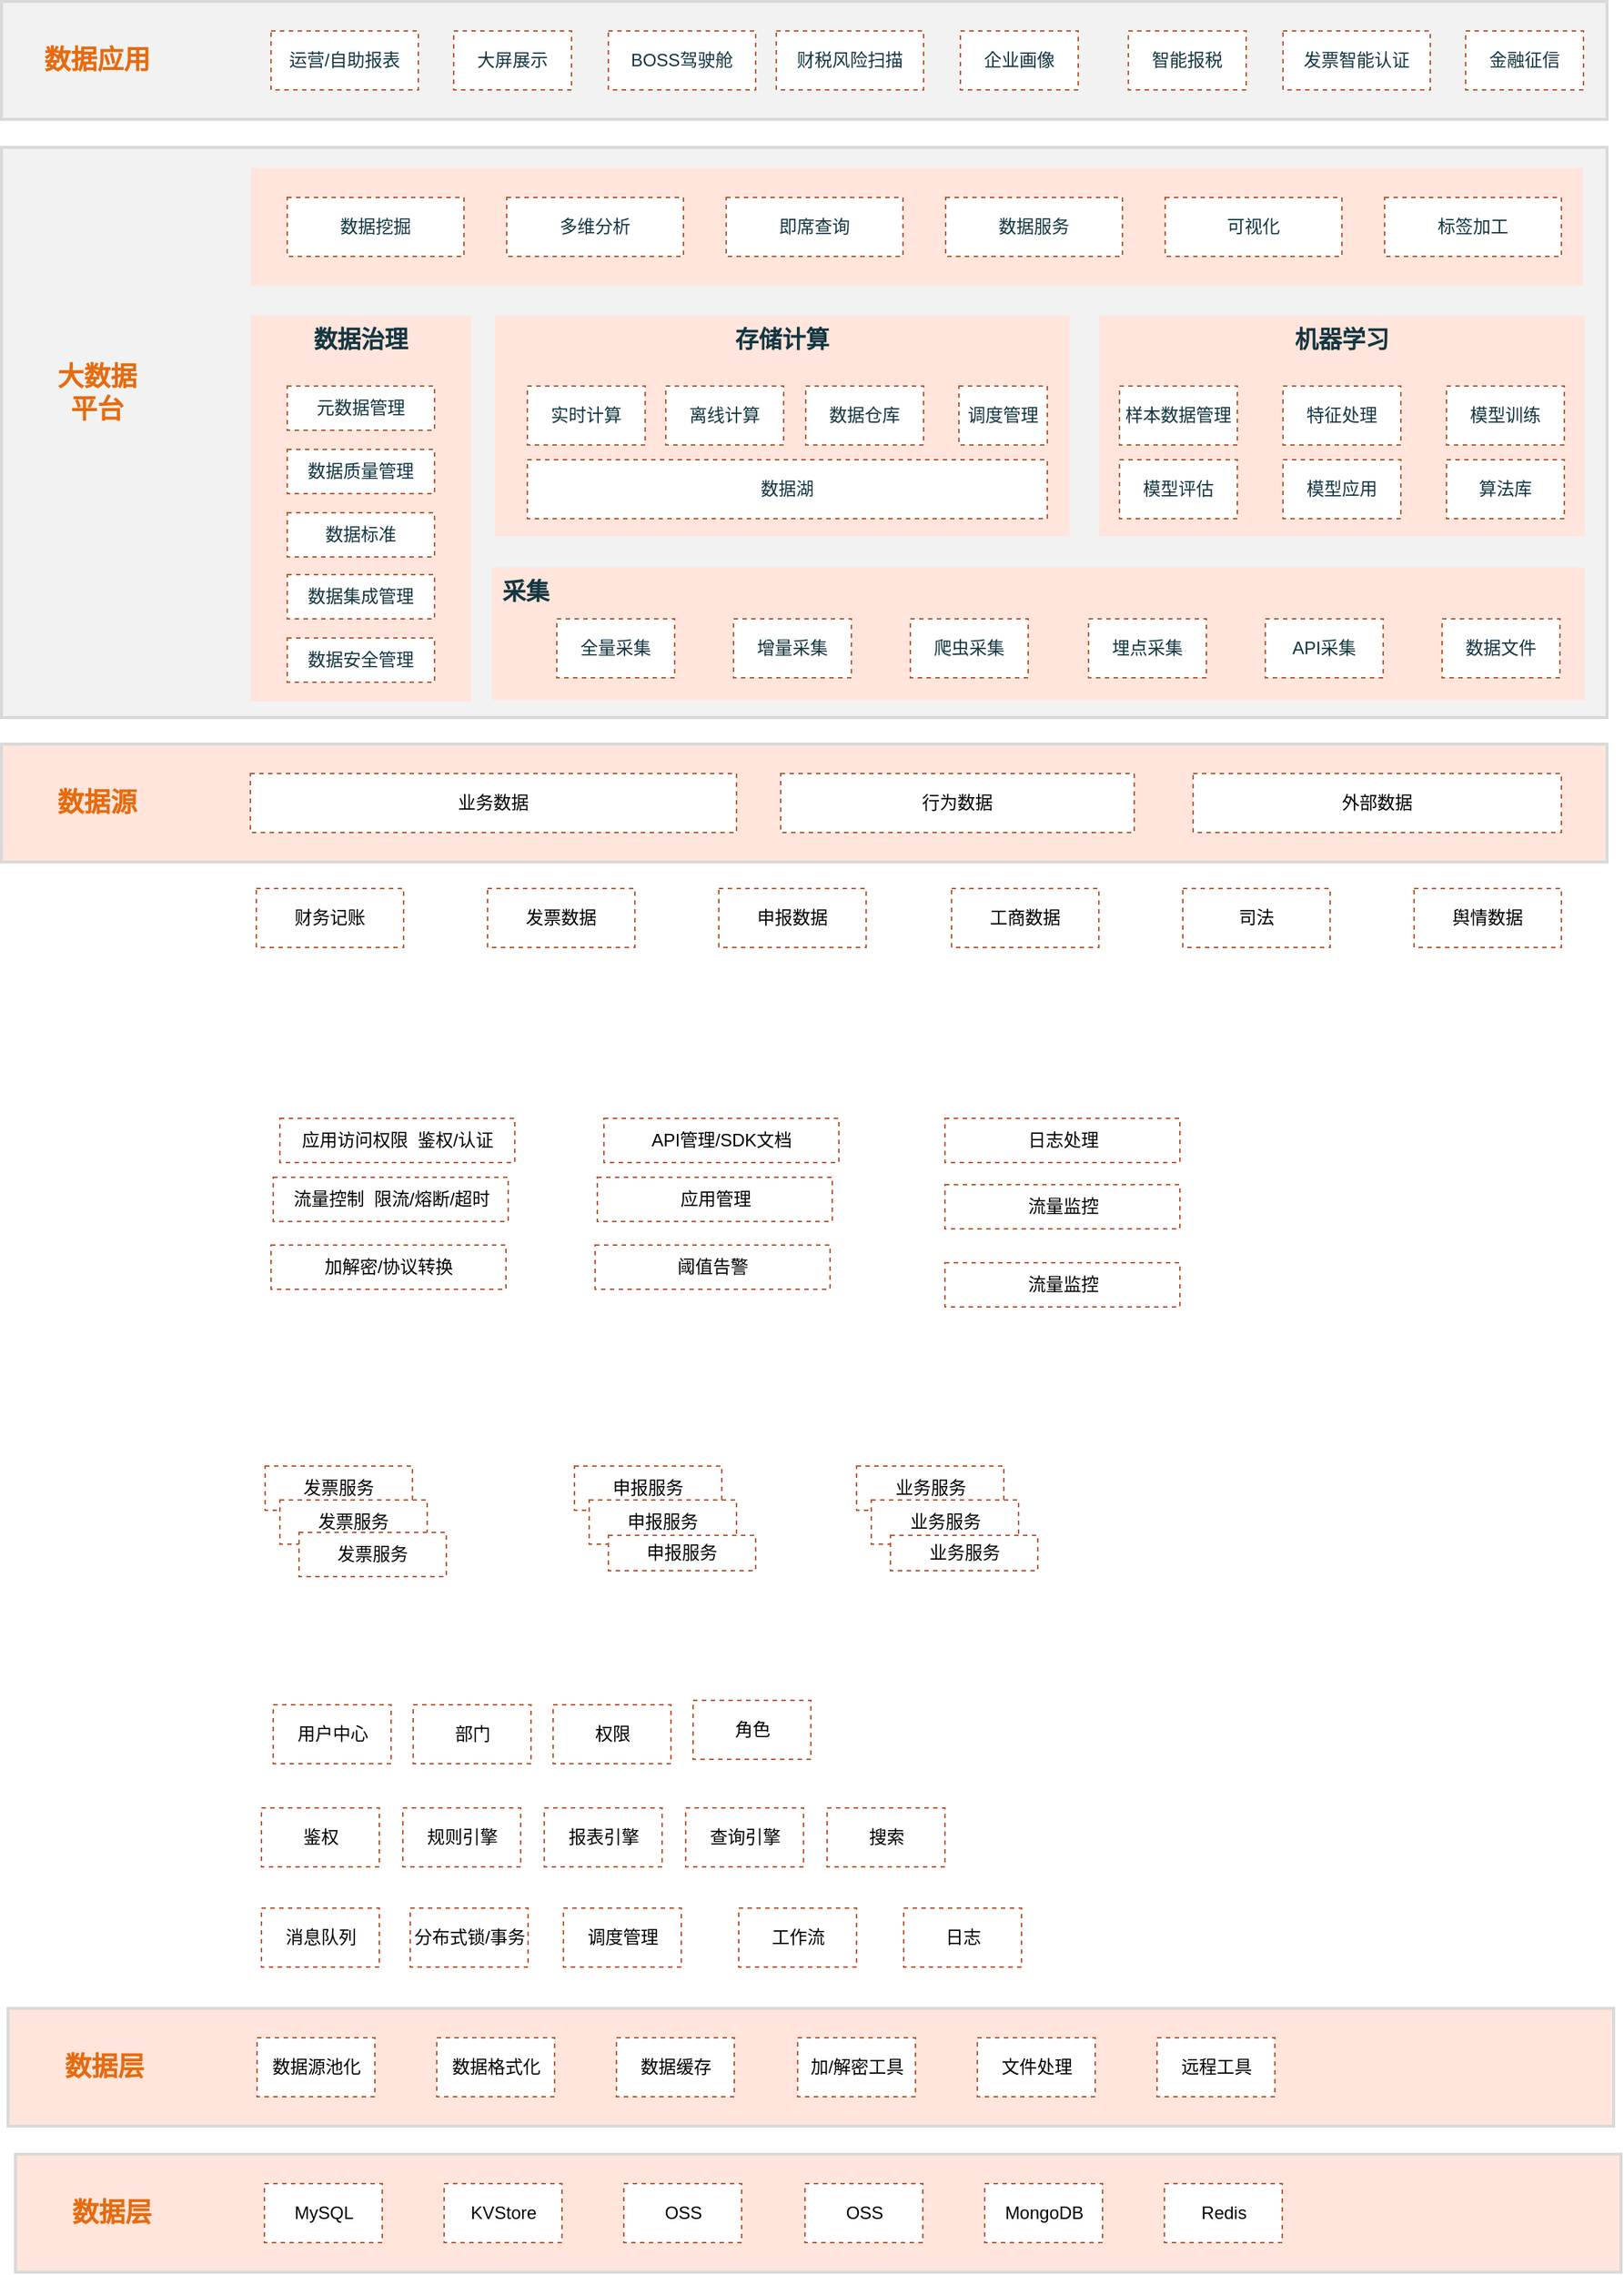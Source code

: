 <mxfile version="16.2.2" type="github">
  <diagram id="H7_tCYUHHZJKz_Q6d8IM" name="第 1 页">
    <mxGraphModel dx="1329" dy="681" grid="0" gridSize="10" guides="1" tooltips="1" connect="1" arrows="1" fold="1" page="0" pageScale="1" pageWidth="827" pageHeight="1169" background="none" math="0" shadow="0">
      <root>
        <mxCell id="0" />
        <mxCell id="1" parent="0" />
        <mxCell id="ndFSLWlLieNPHFFfm7gC-62" value="" style="whiteSpace=wrap;html=1;fontSize=18;fontStyle=1;strokeWidth=2;fillColor=#F2F2F2;strokeColor=#D9D9D9;" vertex="1" parent="1">
          <mxGeometry x="71" y="286" width="1090" height="80" as="geometry" />
        </mxCell>
        <mxCell id="ndFSLWlLieNPHFFfm7gC-60" value="" style="whiteSpace=wrap;html=1;fontSize=18;fontStyle=1;strokeWidth=2;fillColor=#F2F2F2;strokeColor=#D9D9D9;" vertex="1" parent="1">
          <mxGeometry x="71" y="385" width="1090" height="387" as="geometry" />
        </mxCell>
        <mxCell id="ndFSLWlLieNPHFFfm7gC-61" value="" style="whiteSpace=wrap;html=1;align=center;verticalAlign=top;fontSize=16;fontStyle=1;fillColor=#FFE5DB;strokeColor=none;fontColor=#143642;" vertex="1" parent="1">
          <mxGeometry x="240" y="399" width="905" height="80" as="geometry" />
        </mxCell>
        <mxCell id="ndFSLWlLieNPHFFfm7gC-51" value="" style="whiteSpace=wrap;html=1;fillColor=#FFE5DB;strokeColor=#D9D9D9;fontSize=18;fontStyle=1;fontColor=#143642;strokeWidth=2;" vertex="1" parent="1">
          <mxGeometry x="71" y="790" width="1090" height="80" as="geometry" />
        </mxCell>
        <mxCell id="ndFSLWlLieNPHFFfm7gC-1" value="数据源" style="whiteSpace=wrap;html=1;fillColor=none;strokeColor=none;fontSize=18;fontStyle=1;fontColor=#E66B0F;" vertex="1" parent="1">
          <mxGeometry x="76" y="810" width="120" height="40" as="geometry" />
        </mxCell>
        <mxCell id="ndFSLWlLieNPHFFfm7gC-3" value="业务数据" style="whiteSpace=wrap;html=1;strokeColor=#BB5933;dashed=1;" vertex="1" parent="1">
          <mxGeometry x="240" y="810" width="330" height="40" as="geometry" />
        </mxCell>
        <mxCell id="ndFSLWlLieNPHFFfm7gC-4" value="行为数据" style="whiteSpace=wrap;html=1;strokeColor=#BB5933;dashed=1;" vertex="1" parent="1">
          <mxGeometry x="600" y="810" width="240" height="40" as="geometry" />
        </mxCell>
        <mxCell id="ndFSLWlLieNPHFFfm7gC-5" value="外部数据" style="whiteSpace=wrap;html=1;strokeColor=#BB5933;dashed=1;" vertex="1" parent="1">
          <mxGeometry x="880" y="810" width="250" height="40" as="geometry" />
        </mxCell>
        <mxCell id="ndFSLWlLieNPHFFfm7gC-6" value="&lt;b&gt;&lt;font style=&quot;font-size: 16px&quot;&gt;采集&lt;/font&gt;&lt;/b&gt;" style="whiteSpace=wrap;html=1;align=left;verticalAlign=top;spacingLeft=5;spacingBottom=0;spacingRight=0;spacingTop=0;fillColor=#FFE5DB;strokeColor=none;fontColor=#143642;" vertex="1" parent="1">
          <mxGeometry x="404" y="670" width="742" height="90" as="geometry" />
        </mxCell>
        <mxCell id="ndFSLWlLieNPHFFfm7gC-7" value="全量采集" style="whiteSpace=wrap;html=1;fillColor=#FFFFFF;strokeColor=#BB5933;fontColor=#143642;dashed=1;" vertex="1" parent="1">
          <mxGeometry x="448" y="705" width="80" height="40" as="geometry" />
        </mxCell>
        <mxCell id="ndFSLWlLieNPHFFfm7gC-8" value="增量采集" style="whiteSpace=wrap;html=1;fillColor=#FFFFFF;strokeColor=#BB5933;fontColor=#143642;dashed=1;" vertex="1" parent="1">
          <mxGeometry x="568" y="705" width="80" height="40" as="geometry" />
        </mxCell>
        <mxCell id="ndFSLWlLieNPHFFfm7gC-9" value="爬虫采集" style="whiteSpace=wrap;html=1;fillColor=#FFFFFF;strokeColor=#BB5933;fontColor=#143642;dashed=1;" vertex="1" parent="1">
          <mxGeometry x="688" y="705" width="80" height="40" as="geometry" />
        </mxCell>
        <mxCell id="ndFSLWlLieNPHFFfm7gC-11" value="埋点采集" style="whiteSpace=wrap;html=1;fillColor=#FFFFFF;strokeColor=#BB5933;fontColor=#143642;dashed=1;" vertex="1" parent="1">
          <mxGeometry x="809" y="705" width="80" height="40" as="geometry" />
        </mxCell>
        <mxCell id="ndFSLWlLieNPHFFfm7gC-12" value="存储计算" style="whiteSpace=wrap;html=1;verticalAlign=top;fontSize=16;align=center;fontStyle=1;fillColor=#FFE5DB;strokeColor=none;fontColor=#143642;" vertex="1" parent="1">
          <mxGeometry x="406" y="499" width="390" height="150" as="geometry" />
        </mxCell>
        <mxCell id="ndFSLWlLieNPHFFfm7gC-13" value="实时计算" style="whiteSpace=wrap;html=1;fillColor=#FFFFFF;strokeColor=#BB5933;fontColor=#143642;dashed=1;" vertex="1" parent="1">
          <mxGeometry x="428" y="547" width="80" height="40" as="geometry" />
        </mxCell>
        <mxCell id="ndFSLWlLieNPHFFfm7gC-14" value="离线计算" style="whiteSpace=wrap;html=1;fillColor=#FFFFFF;strokeColor=#BB5933;fontColor=#143642;dashed=1;" vertex="1" parent="1">
          <mxGeometry x="522" y="547" width="80" height="40" as="geometry" />
        </mxCell>
        <mxCell id="ndFSLWlLieNPHFFfm7gC-15" value="数据仓库" style="whiteSpace=wrap;html=1;fillColor=#FFFFFF;strokeColor=#BB5933;fontColor=#143642;dashed=1;" vertex="1" parent="1">
          <mxGeometry x="617" y="547" width="80" height="40" as="geometry" />
        </mxCell>
        <mxCell id="ndFSLWlLieNPHFFfm7gC-16" value="调度管理" style="whiteSpace=wrap;html=1;fillColor=#FFFFFF;strokeColor=#BB5933;fontColor=#143642;dashed=1;" vertex="1" parent="1">
          <mxGeometry x="721" y="547" width="60" height="40" as="geometry" />
        </mxCell>
        <mxCell id="ndFSLWlLieNPHFFfm7gC-17" value="数据湖" style="whiteSpace=wrap;html=1;fillColor=#FFFFFF;strokeColor=#BB5933;fontColor=#143642;dashed=1;" vertex="1" parent="1">
          <mxGeometry x="428" y="597" width="353" height="40" as="geometry" />
        </mxCell>
        <mxCell id="ndFSLWlLieNPHFFfm7gC-18" value="机器学习" style="whiteSpace=wrap;html=1;verticalAlign=top;fontSize=16;fontStyle=1;fillColor=#FFE5DB;strokeColor=none;fontColor=#143642;" vertex="1" parent="1">
          <mxGeometry x="816" y="499" width="330" height="150" as="geometry" />
        </mxCell>
        <mxCell id="ndFSLWlLieNPHFFfm7gC-19" value="即席查询" style="whiteSpace=wrap;html=1;fillColor=#FFFFFF;strokeColor=#BB5933;fontColor=#143642;dashed=1;" vertex="1" parent="1">
          <mxGeometry x="563" y="419" width="120" height="40" as="geometry" />
        </mxCell>
        <mxCell id="ndFSLWlLieNPHFFfm7gC-20" value="多维分析" style="whiteSpace=wrap;html=1;fillColor=#FFFFFF;strokeColor=#BB5933;fontColor=#143642;dashed=1;" vertex="1" parent="1">
          <mxGeometry x="414" y="419" width="120" height="40" as="geometry" />
        </mxCell>
        <mxCell id="ndFSLWlLieNPHFFfm7gC-21" value="数据服务" style="whiteSpace=wrap;html=1;fillColor=#FFFFFF;strokeColor=#BB5933;fontColor=#143642;dashed=1;" vertex="1" parent="1">
          <mxGeometry x="712" y="419" width="120" height="40" as="geometry" />
        </mxCell>
        <mxCell id="ndFSLWlLieNPHFFfm7gC-22" value="算法库" style="whiteSpace=wrap;html=1;fillColor=#FFFFFF;strokeColor=#BB5933;fontColor=#143642;dashed=1;" vertex="1" parent="1">
          <mxGeometry x="1052" y="597" width="80" height="40" as="geometry" />
        </mxCell>
        <mxCell id="ndFSLWlLieNPHFFfm7gC-23" value="模型训练" style="whiteSpace=wrap;html=1;fillColor=#FFFFFF;strokeColor=#BB5933;fontColor=#143642;dashed=1;" vertex="1" parent="1">
          <mxGeometry x="1052" y="547" width="80" height="40" as="geometry" />
        </mxCell>
        <mxCell id="ndFSLWlLieNPHFFfm7gC-24" value="模型应用" style="whiteSpace=wrap;html=1;fillColor=#FFFFFF;strokeColor=#BB5933;fontColor=#143642;dashed=1;" vertex="1" parent="1">
          <mxGeometry x="941" y="597" width="80" height="40" as="geometry" />
        </mxCell>
        <mxCell id="ndFSLWlLieNPHFFfm7gC-25" value="模型评估" style="whiteSpace=wrap;html=1;fillColor=#FFFFFF;strokeColor=#BB5933;fontColor=#143642;dashed=1;" vertex="1" parent="1">
          <mxGeometry x="830" y="597" width="80" height="40" as="geometry" />
        </mxCell>
        <mxCell id="ndFSLWlLieNPHFFfm7gC-28" value="样本数据管理" style="whiteSpace=wrap;html=1;fillColor=#FFFFFF;strokeColor=#BB5933;fontColor=#143642;dashed=1;" vertex="1" parent="1">
          <mxGeometry x="830" y="547" width="80" height="40" as="geometry" />
        </mxCell>
        <mxCell id="ndFSLWlLieNPHFFfm7gC-29" value="特征处理" style="whiteSpace=wrap;html=1;fillColor=#FFFFFF;strokeColor=#BB5933;fontColor=#143642;dashed=1;" vertex="1" parent="1">
          <mxGeometry x="941" y="547" width="80" height="40" as="geometry" />
        </mxCell>
        <mxCell id="ndFSLWlLieNPHFFfm7gC-31" value="数据治理" style="whiteSpace=wrap;html=1;align=center;verticalAlign=top;fontSize=16;fontStyle=1;fillColor=#FFE5DB;strokeColor=none;fontColor=#143642;" vertex="1" parent="1">
          <mxGeometry x="240" y="499" width="150" height="262" as="geometry" />
        </mxCell>
        <mxCell id="ndFSLWlLieNPHFFfm7gC-32" value="元数据管理" style="whiteSpace=wrap;html=1;fillColor=#FFFFFF;strokeColor=#BB5933;fontColor=#143642;dashed=1;" vertex="1" parent="1">
          <mxGeometry x="265" y="547" width="100" height="30" as="geometry" />
        </mxCell>
        <mxCell id="ndFSLWlLieNPHFFfm7gC-33" value="数据质量管理" style="whiteSpace=wrap;html=1;fillColor=#FFFFFF;strokeColor=#BB5933;fontColor=#143642;dashed=1;" vertex="1" parent="1">
          <mxGeometry x="265" y="590" width="100" height="30" as="geometry" />
        </mxCell>
        <mxCell id="ndFSLWlLieNPHFFfm7gC-34" value="数据标准" style="whiteSpace=wrap;html=1;fillColor=#FFFFFF;strokeColor=#BB5933;fontColor=#143642;dashed=1;" vertex="1" parent="1">
          <mxGeometry x="265" y="633" width="100" height="30" as="geometry" />
        </mxCell>
        <mxCell id="ndFSLWlLieNPHFFfm7gC-35" value="数据安全管理" style="whiteSpace=wrap;html=1;fillColor=#FFFFFF;strokeColor=#BB5933;fontColor=#143642;dashed=1;" vertex="1" parent="1">
          <mxGeometry x="265" y="718" width="100" height="30" as="geometry" />
        </mxCell>
        <mxCell id="ndFSLWlLieNPHFFfm7gC-36" value="可视化" style="whiteSpace=wrap;html=1;fillColor=#FFFFFF;strokeColor=#BB5933;fontColor=#143642;dashed=1;" vertex="1" parent="1">
          <mxGeometry x="861" y="419" width="120" height="40" as="geometry" />
        </mxCell>
        <mxCell id="ndFSLWlLieNPHFFfm7gC-37" value="运营/自助报表" style="whiteSpace=wrap;html=1;fillColor=#FFFFFF;strokeColor=#BB5933;fontColor=#143642;dashed=1;" vertex="1" parent="1">
          <mxGeometry x="254" y="306" width="100" height="40" as="geometry" />
        </mxCell>
        <mxCell id="ndFSLWlLieNPHFFfm7gC-38" value="标签加工" style="whiteSpace=wrap;html=1;fillColor=#FFFFFF;strokeColor=#BB5933;fontColor=#143642;dashed=1;" vertex="1" parent="1">
          <mxGeometry x="1010" y="419" width="120" height="40" as="geometry" />
        </mxCell>
        <mxCell id="ndFSLWlLieNPHFFfm7gC-40" value="BOSS驾驶舱" style="whiteSpace=wrap;html=1;fillColor=#FFFFFF;strokeColor=#BB5933;fontColor=#143642;dashed=1;" vertex="1" parent="1">
          <mxGeometry x="483" y="306" width="100" height="40" as="geometry" />
        </mxCell>
        <mxCell id="ndFSLWlLieNPHFFfm7gC-41" value="大屏展示" style="whiteSpace=wrap;html=1;fillColor=#FFFFFF;strokeColor=#BB5933;fontColor=#143642;dashed=1;" vertex="1" parent="1">
          <mxGeometry x="378" y="306" width="80" height="40" as="geometry" />
        </mxCell>
        <mxCell id="ndFSLWlLieNPHFFfm7gC-42" value="财税风险扫描" style="whiteSpace=wrap;html=1;fillColor=#FFFFFF;strokeColor=#BB5933;fontColor=#143642;dashed=1;" vertex="1" parent="1">
          <mxGeometry x="597" y="306" width="100" height="40" as="geometry" />
        </mxCell>
        <mxCell id="ndFSLWlLieNPHFFfm7gC-43" value="企业画像" style="whiteSpace=wrap;html=1;fillColor=#FFFFFF;strokeColor=#BB5933;fontColor=#143642;dashed=1;" vertex="1" parent="1">
          <mxGeometry x="722" y="306" width="80" height="40" as="geometry" />
        </mxCell>
        <mxCell id="ndFSLWlLieNPHFFfm7gC-44" value="智能报税" style="whiteSpace=wrap;html=1;fillColor=#FFFFFF;strokeColor=#BB5933;fontColor=#143642;dashed=1;" vertex="1" parent="1">
          <mxGeometry x="836" y="306" width="80" height="40" as="geometry" />
        </mxCell>
        <mxCell id="ndFSLWlLieNPHFFfm7gC-45" value="数据挖掘" style="whiteSpace=wrap;html=1;fillColor=#FFFFFF;strokeColor=#BB5933;fontColor=#143642;dashed=1;" vertex="1" parent="1">
          <mxGeometry x="265" y="419" width="120" height="40" as="geometry" />
        </mxCell>
        <mxCell id="ndFSLWlLieNPHFFfm7gC-46" value="API采集" style="whiteSpace=wrap;html=1;fillColor=#FFFFFF;strokeColor=#BB5933;fontColor=#143642;dashed=1;" vertex="1" parent="1">
          <mxGeometry x="929" y="705" width="80" height="40" as="geometry" />
        </mxCell>
        <mxCell id="ndFSLWlLieNPHFFfm7gC-47" value="数据文件" style="whiteSpace=wrap;html=1;fillColor=#FFFFFF;strokeColor=#BB5933;fontColor=#143642;dashed=1;" vertex="1" parent="1">
          <mxGeometry x="1049" y="705" width="80" height="40" as="geometry" />
        </mxCell>
        <mxCell id="ndFSLWlLieNPHFFfm7gC-48" value="数据集成管理" style="whiteSpace=wrap;html=1;fillColor=#FFFFFF;strokeColor=#BB5933;fontColor=#143642;dashed=1;" vertex="1" parent="1">
          <mxGeometry x="265" y="675" width="100" height="30" as="geometry" />
        </mxCell>
        <mxCell id="ndFSLWlLieNPHFFfm7gC-49" value="数据应用" style="whiteSpace=wrap;html=1;fillColor=none;strokeColor=none;fontStyle=1;fontSize=18;fontColor=#E66B0F;" vertex="1" parent="1">
          <mxGeometry x="76" y="306" width="120" height="40" as="geometry" />
        </mxCell>
        <mxCell id="ndFSLWlLieNPHFFfm7gC-50" value="大数据&lt;br&gt;平台" style="whiteSpace=wrap;html=1;fontSize=18;fontStyle=1;strokeColor=none;fillColor=none;fontColor=#E66B0F;" vertex="1" parent="1">
          <mxGeometry x="76" y="532" width="120" height="40" as="geometry" />
        </mxCell>
        <mxCell id="ndFSLWlLieNPHFFfm7gC-63" value="发票智能认证" style="whiteSpace=wrap;html=1;fillColor=#FFFFFF;strokeColor=#BB5933;fontColor=#143642;dashed=1;" vertex="1" parent="1">
          <mxGeometry x="941" y="306" width="100" height="40" as="geometry" />
        </mxCell>
        <mxCell id="ndFSLWlLieNPHFFfm7gC-64" value="金融征信" style="whiteSpace=wrap;html=1;fillColor=#FFFFFF;strokeColor=#BB5933;fontColor=#143642;dashed=1;" vertex="1" parent="1">
          <mxGeometry x="1065" y="306" width="80" height="40" as="geometry" />
        </mxCell>
        <mxCell id="ndFSLWlLieNPHFFfm7gC-69" value="财务记账" style="whiteSpace=wrap;html=1;strokeColor=#BB5933;dashed=1;" vertex="1" parent="1">
          <mxGeometry x="244" y="888" width="100" height="40" as="geometry" />
        </mxCell>
        <mxCell id="ndFSLWlLieNPHFFfm7gC-70" value="发票数据" style="whiteSpace=wrap;html=1;strokeColor=#BB5933;dashed=1;" vertex="1" parent="1">
          <mxGeometry x="401" y="888" width="100" height="40" as="geometry" />
        </mxCell>
        <mxCell id="ndFSLWlLieNPHFFfm7gC-71" value="申报数据" style="whiteSpace=wrap;html=1;strokeColor=#BB5933;dashed=1;" vertex="1" parent="1">
          <mxGeometry x="558" y="888" width="100" height="40" as="geometry" />
        </mxCell>
        <mxCell id="ndFSLWlLieNPHFFfm7gC-72" value="工商数据" style="whiteSpace=wrap;html=1;strokeColor=#BB5933;dashed=1;" vertex="1" parent="1">
          <mxGeometry x="716" y="888" width="100" height="40" as="geometry" />
        </mxCell>
        <mxCell id="ndFSLWlLieNPHFFfm7gC-73" value="司法" style="whiteSpace=wrap;html=1;strokeColor=#BB5933;dashed=1;" vertex="1" parent="1">
          <mxGeometry x="873" y="888" width="100" height="40" as="geometry" />
        </mxCell>
        <mxCell id="ndFSLWlLieNPHFFfm7gC-74" value="舆情数据" style="whiteSpace=wrap;html=1;strokeColor=#BB5933;dashed=1;" vertex="1" parent="1">
          <mxGeometry x="1030" y="888" width="100" height="40" as="geometry" />
        </mxCell>
        <mxCell id="ndFSLWlLieNPHFFfm7gC-75" value="" style="whiteSpace=wrap;html=1;fillColor=#FFE5DB;strokeColor=#D9D9D9;fontSize=18;fontStyle=1;fontColor=#143642;strokeWidth=2;" vertex="1" parent="1">
          <mxGeometry x="80.5" y="1747" width="1090" height="80" as="geometry" />
        </mxCell>
        <mxCell id="ndFSLWlLieNPHFFfm7gC-76" value="数据层" style="whiteSpace=wrap;html=1;fillColor=none;strokeColor=none;fontSize=18;fontStyle=1;fontColor=#E66B0F;" vertex="1" parent="1">
          <mxGeometry x="85.5" y="1767" width="120" height="40" as="geometry" />
        </mxCell>
        <mxCell id="ndFSLWlLieNPHFFfm7gC-77" value="MySQL" style="whiteSpace=wrap;html=1;strokeColor=#BB5933;dashed=1;" vertex="1" parent="1">
          <mxGeometry x="249.5" y="1767" width="80" height="40" as="geometry" />
        </mxCell>
        <mxCell id="ndFSLWlLieNPHFFfm7gC-78" value="KVStore" style="whiteSpace=wrap;html=1;strokeColor=#BB5933;dashed=1;" vertex="1" parent="1">
          <mxGeometry x="371.5" y="1767" width="80" height="40" as="geometry" />
        </mxCell>
        <mxCell id="ndFSLWlLieNPHFFfm7gC-79" value="OSS" style="whiteSpace=wrap;html=1;strokeColor=#BB5933;dashed=1;" vertex="1" parent="1">
          <mxGeometry x="493.5" y="1767" width="80" height="40" as="geometry" />
        </mxCell>
        <mxCell id="ndFSLWlLieNPHFFfm7gC-80" value="OSS" style="whiteSpace=wrap;html=1;strokeColor=#BB5933;dashed=1;" vertex="1" parent="1">
          <mxGeometry x="616.5" y="1767" width="80" height="40" as="geometry" />
        </mxCell>
        <mxCell id="ndFSLWlLieNPHFFfm7gC-81" value="MongoDB" style="whiteSpace=wrap;html=1;strokeColor=#BB5933;dashed=1;" vertex="1" parent="1">
          <mxGeometry x="738.5" y="1767" width="80" height="40" as="geometry" />
        </mxCell>
        <mxCell id="ndFSLWlLieNPHFFfm7gC-82" value="Redis" style="whiteSpace=wrap;html=1;strokeColor=#BB5933;dashed=1;" vertex="1" parent="1">
          <mxGeometry x="860.5" y="1767" width="80" height="40" as="geometry" />
        </mxCell>
        <mxCell id="ndFSLWlLieNPHFFfm7gC-84" value="" style="whiteSpace=wrap;html=1;fillColor=#FFE5DB;strokeColor=#D9D9D9;fontSize=18;fontStyle=1;fontColor=#143642;strokeWidth=2;" vertex="1" parent="1">
          <mxGeometry x="75.5" y="1648" width="1090" height="80" as="geometry" />
        </mxCell>
        <mxCell id="ndFSLWlLieNPHFFfm7gC-85" value="数据层" style="whiteSpace=wrap;html=1;fillColor=none;strokeColor=none;fontSize=18;fontStyle=1;fontColor=#E66B0F;" vertex="1" parent="1">
          <mxGeometry x="80.5" y="1668" width="120" height="40" as="geometry" />
        </mxCell>
        <mxCell id="ndFSLWlLieNPHFFfm7gC-86" value="数据源池化" style="whiteSpace=wrap;html=1;strokeColor=#BB5933;dashed=1;" vertex="1" parent="1">
          <mxGeometry x="244.5" y="1668" width="80" height="40" as="geometry" />
        </mxCell>
        <mxCell id="ndFSLWlLieNPHFFfm7gC-87" value="数据格式化" style="whiteSpace=wrap;html=1;strokeColor=#BB5933;dashed=1;" vertex="1" parent="1">
          <mxGeometry x="366.5" y="1668" width="80" height="40" as="geometry" />
        </mxCell>
        <mxCell id="ndFSLWlLieNPHFFfm7gC-88" value="数据缓存" style="whiteSpace=wrap;html=1;strokeColor=#BB5933;dashed=1;" vertex="1" parent="1">
          <mxGeometry x="488.5" y="1668" width="80" height="40" as="geometry" />
        </mxCell>
        <mxCell id="ndFSLWlLieNPHFFfm7gC-89" value="加/解密工具" style="whiteSpace=wrap;html=1;strokeColor=#BB5933;dashed=1;" vertex="1" parent="1">
          <mxGeometry x="611.5" y="1668" width="80" height="40" as="geometry" />
        </mxCell>
        <mxCell id="ndFSLWlLieNPHFFfm7gC-90" value="文件处理" style="whiteSpace=wrap;html=1;strokeColor=#BB5933;dashed=1;" vertex="1" parent="1">
          <mxGeometry x="733.5" y="1668" width="80" height="40" as="geometry" />
        </mxCell>
        <mxCell id="ndFSLWlLieNPHFFfm7gC-91" value="远程工具" style="whiteSpace=wrap;html=1;strokeColor=#BB5933;dashed=1;" vertex="1" parent="1">
          <mxGeometry x="855.5" y="1668" width="80" height="40" as="geometry" />
        </mxCell>
        <mxCell id="ndFSLWlLieNPHFFfm7gC-92" value="消息队列" style="whiteSpace=wrap;html=1;strokeColor=#BB5933;dashed=1;" vertex="1" parent="1">
          <mxGeometry x="247.5" y="1580" width="80" height="40" as="geometry" />
        </mxCell>
        <mxCell id="ndFSLWlLieNPHFFfm7gC-93" value="分布式锁/事务" style="whiteSpace=wrap;html=1;strokeColor=#BB5933;dashed=1;" vertex="1" parent="1">
          <mxGeometry x="348.5" y="1580" width="80" height="40" as="geometry" />
        </mxCell>
        <mxCell id="ndFSLWlLieNPHFFfm7gC-94" value="调度管理" style="whiteSpace=wrap;html=1;strokeColor=#BB5933;dashed=1;" vertex="1" parent="1">
          <mxGeometry x="452.5" y="1580" width="80" height="40" as="geometry" />
        </mxCell>
        <mxCell id="ndFSLWlLieNPHFFfm7gC-95" value="工作流" style="whiteSpace=wrap;html=1;strokeColor=#BB5933;dashed=1;" vertex="1" parent="1">
          <mxGeometry x="571.5" y="1580" width="80" height="40" as="geometry" />
        </mxCell>
        <mxCell id="ndFSLWlLieNPHFFfm7gC-96" value="搜索" style="whiteSpace=wrap;html=1;strokeColor=#BB5933;dashed=1;" vertex="1" parent="1">
          <mxGeometry x="631.5" y="1512" width="80" height="40" as="geometry" />
        </mxCell>
        <mxCell id="ndFSLWlLieNPHFFfm7gC-97" value="查询引擎" style="whiteSpace=wrap;html=1;strokeColor=#BB5933;dashed=1;" vertex="1" parent="1">
          <mxGeometry x="535.5" y="1512" width="80" height="40" as="geometry" />
        </mxCell>
        <mxCell id="ndFSLWlLieNPHFFfm7gC-98" value="报表引擎" style="whiteSpace=wrap;html=1;strokeColor=#BB5933;dashed=1;" vertex="1" parent="1">
          <mxGeometry x="439.5" y="1512" width="80" height="40" as="geometry" />
        </mxCell>
        <mxCell id="ndFSLWlLieNPHFFfm7gC-99" value="规则引擎" style="whiteSpace=wrap;html=1;strokeColor=#BB5933;dashed=1;" vertex="1" parent="1">
          <mxGeometry x="343.5" y="1512" width="80" height="40" as="geometry" />
        </mxCell>
        <mxCell id="ndFSLWlLieNPHFFfm7gC-100" value="鉴权" style="whiteSpace=wrap;html=1;strokeColor=#BB5933;dashed=1;" vertex="1" parent="1">
          <mxGeometry x="247.5" y="1512" width="80" height="40" as="geometry" />
        </mxCell>
        <mxCell id="ndFSLWlLieNPHFFfm7gC-101" value="日志" style="whiteSpace=wrap;html=1;strokeColor=#BB5933;dashed=1;" vertex="1" parent="1">
          <mxGeometry x="683.5" y="1580" width="80" height="40" as="geometry" />
        </mxCell>
        <mxCell id="ndFSLWlLieNPHFFfm7gC-102" value="用户中心" style="whiteSpace=wrap;html=1;strokeColor=#BB5933;dashed=1;" vertex="1" parent="1">
          <mxGeometry x="255.5" y="1442" width="80" height="40" as="geometry" />
        </mxCell>
        <mxCell id="ndFSLWlLieNPHFFfm7gC-103" value="部门" style="whiteSpace=wrap;html=1;strokeColor=#BB5933;dashed=1;" vertex="1" parent="1">
          <mxGeometry x="350.5" y="1442" width="80" height="40" as="geometry" />
        </mxCell>
        <mxCell id="ndFSLWlLieNPHFFfm7gC-104" value="权限" style="whiteSpace=wrap;html=1;strokeColor=#BB5933;dashed=1;" vertex="1" parent="1">
          <mxGeometry x="445.5" y="1442" width="80" height="40" as="geometry" />
        </mxCell>
        <mxCell id="ndFSLWlLieNPHFFfm7gC-105" value="角色" style="whiteSpace=wrap;html=1;strokeColor=#BB5933;dashed=1;" vertex="1" parent="1">
          <mxGeometry x="540.5" y="1439" width="80" height="40" as="geometry" />
        </mxCell>
        <mxCell id="ndFSLWlLieNPHFFfm7gC-106" value="发票服务" style="whiteSpace=wrap;html=1;strokeColor=#BB5933;dashed=1;" vertex="1" parent="1">
          <mxGeometry x="250" y="1280" width="100" height="30" as="geometry" />
        </mxCell>
        <mxCell id="ndFSLWlLieNPHFFfm7gC-108" value="发票服务" style="whiteSpace=wrap;html=1;strokeColor=#BB5933;dashed=1;" vertex="1" parent="1">
          <mxGeometry x="260" y="1303" width="100" height="30" as="geometry" />
        </mxCell>
        <mxCell id="ndFSLWlLieNPHFFfm7gC-110" value="发票服务" style="whiteSpace=wrap;html=1;strokeColor=#BB5933;dashed=1;" vertex="1" parent="1">
          <mxGeometry x="273" y="1325" width="100" height="30" as="geometry" />
        </mxCell>
        <mxCell id="ndFSLWlLieNPHFFfm7gC-111" value="申报服务" style="whiteSpace=wrap;html=1;strokeColor=#BB5933;dashed=1;" vertex="1" parent="1">
          <mxGeometry x="460" y="1280" width="100" height="30" as="geometry" />
        </mxCell>
        <mxCell id="ndFSLWlLieNPHFFfm7gC-112" value="申报服务" style="whiteSpace=wrap;html=1;strokeColor=#BB5933;dashed=1;" vertex="1" parent="1">
          <mxGeometry x="470" y="1303" width="100" height="30" as="geometry" />
        </mxCell>
        <mxCell id="ndFSLWlLieNPHFFfm7gC-113" value="申报服务" style="whiteSpace=wrap;html=1;strokeColor=#BB5933;dashed=1;" vertex="1" parent="1">
          <mxGeometry x="483" y="1327" width="100" height="24" as="geometry" />
        </mxCell>
        <mxCell id="ndFSLWlLieNPHFFfm7gC-114" value="业务服务" style="whiteSpace=wrap;html=1;strokeColor=#BB5933;dashed=1;" vertex="1" parent="1">
          <mxGeometry x="651.5" y="1280" width="100" height="30" as="geometry" />
        </mxCell>
        <mxCell id="ndFSLWlLieNPHFFfm7gC-115" value="业务服务" style="whiteSpace=wrap;html=1;strokeColor=#BB5933;dashed=1;" vertex="1" parent="1">
          <mxGeometry x="661.5" y="1303" width="100" height="30" as="geometry" />
        </mxCell>
        <mxCell id="ndFSLWlLieNPHFFfm7gC-116" value="业务服务" style="whiteSpace=wrap;html=1;strokeColor=#BB5933;dashed=1;" vertex="1" parent="1">
          <mxGeometry x="674.5" y="1327" width="100" height="24" as="geometry" />
        </mxCell>
        <mxCell id="ndFSLWlLieNPHFFfm7gC-117" value="应用访问权限&amp;nbsp; 鉴权/认证" style="whiteSpace=wrap;html=1;strokeColor=#BB5933;dashed=1;" vertex="1" parent="1">
          <mxGeometry x="260" y="1044" width="159.5" height="30" as="geometry" />
        </mxCell>
        <mxCell id="ndFSLWlLieNPHFFfm7gC-118" value="流量控制&amp;nbsp; 限流/熔断/超时" style="whiteSpace=wrap;html=1;strokeColor=#BB5933;dashed=1;" vertex="1" parent="1">
          <mxGeometry x="255.5" y="1084" width="159.5" height="30" as="geometry" />
        </mxCell>
        <mxCell id="ndFSLWlLieNPHFFfm7gC-119" value="加解密/协议转换" style="whiteSpace=wrap;html=1;strokeColor=#BB5933;dashed=1;" vertex="1" parent="1">
          <mxGeometry x="254" y="1130" width="159.5" height="30" as="geometry" />
        </mxCell>
        <mxCell id="ndFSLWlLieNPHFFfm7gC-120" value="日志处理" style="whiteSpace=wrap;html=1;strokeColor=#BB5933;dashed=1;" vertex="1" parent="1">
          <mxGeometry x="711.5" y="1044" width="159.5" height="30" as="geometry" />
        </mxCell>
        <mxCell id="ndFSLWlLieNPHFFfm7gC-121" value="API管理/SDK文档" style="whiteSpace=wrap;html=1;strokeColor=#BB5933;dashed=1;" vertex="1" parent="1">
          <mxGeometry x="480" y="1044" width="159.5" height="30" as="geometry" />
        </mxCell>
        <mxCell id="ndFSLWlLieNPHFFfm7gC-122" value="应用管理" style="whiteSpace=wrap;html=1;strokeColor=#BB5933;dashed=1;" vertex="1" parent="1">
          <mxGeometry x="475.5" y="1084" width="159.5" height="30" as="geometry" />
        </mxCell>
        <mxCell id="ndFSLWlLieNPHFFfm7gC-123" value="阈值告警" style="whiteSpace=wrap;html=1;strokeColor=#BB5933;dashed=1;" vertex="1" parent="1">
          <mxGeometry x="474" y="1130" width="159.5" height="30" as="geometry" />
        </mxCell>
        <mxCell id="ndFSLWlLieNPHFFfm7gC-124" value="流量监控" style="whiteSpace=wrap;html=1;strokeColor=#BB5933;dashed=1;" vertex="1" parent="1">
          <mxGeometry x="711.5" y="1089" width="159.5" height="30" as="geometry" />
        </mxCell>
        <mxCell id="ndFSLWlLieNPHFFfm7gC-125" value="流量监控" style="whiteSpace=wrap;html=1;strokeColor=#BB5933;dashed=1;" vertex="1" parent="1">
          <mxGeometry x="711.5" y="1142" width="159.5" height="30" as="geometry" />
        </mxCell>
      </root>
    </mxGraphModel>
  </diagram>
</mxfile>
